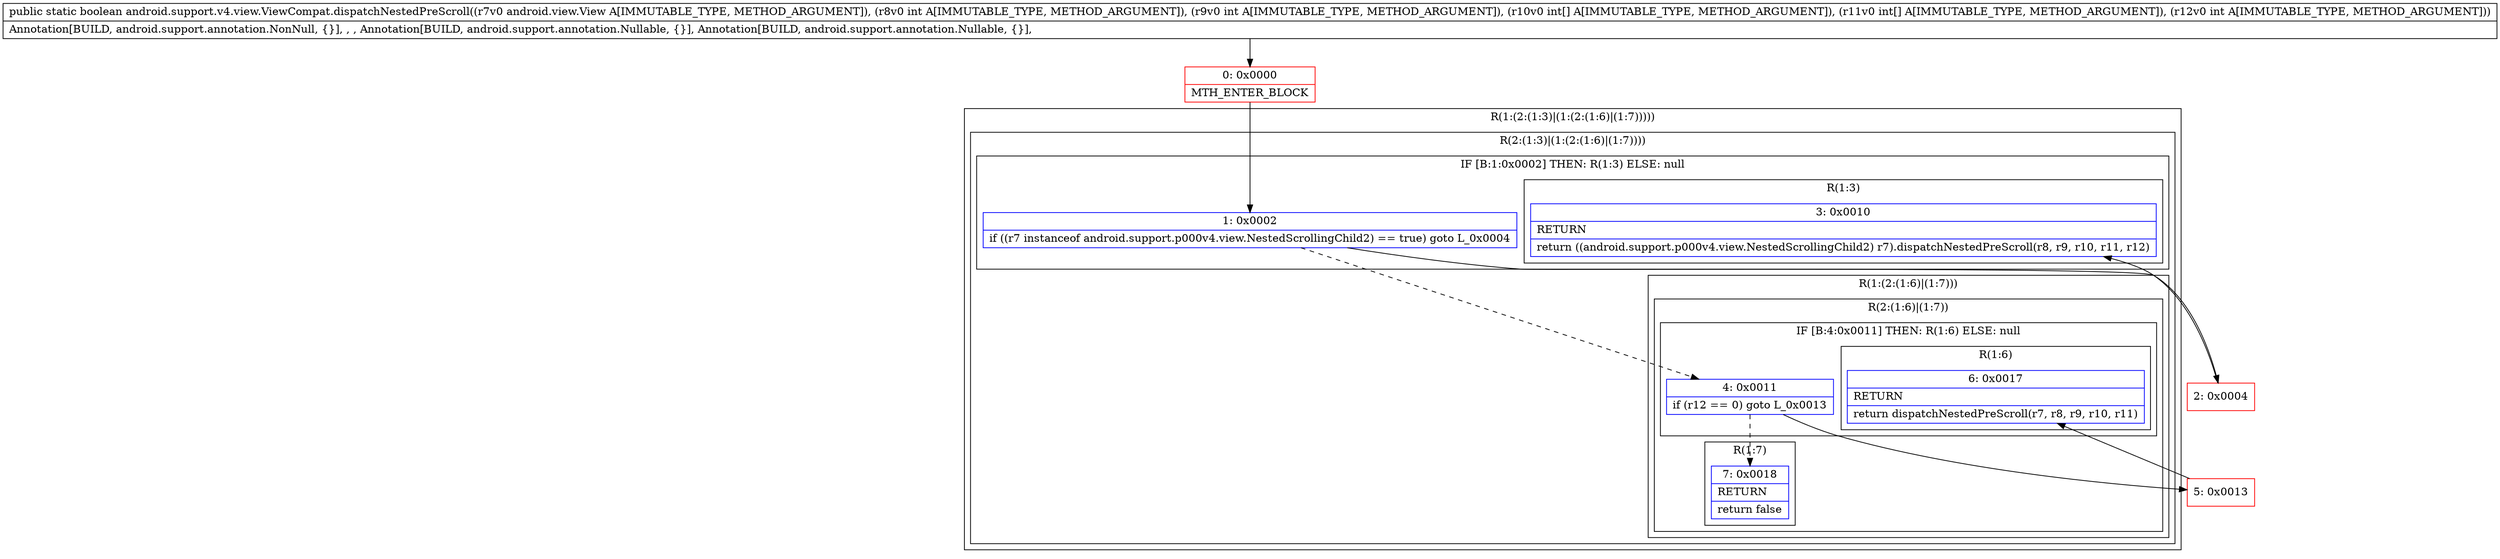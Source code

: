 digraph "CFG forandroid.support.v4.view.ViewCompat.dispatchNestedPreScroll(Landroid\/view\/View;II[I[II)Z" {
subgraph cluster_Region_749585920 {
label = "R(1:(2:(1:3)|(1:(2:(1:6)|(1:7)))))";
node [shape=record,color=blue];
subgraph cluster_Region_1215115691 {
label = "R(2:(1:3)|(1:(2:(1:6)|(1:7))))";
node [shape=record,color=blue];
subgraph cluster_IfRegion_466576395 {
label = "IF [B:1:0x0002] THEN: R(1:3) ELSE: null";
node [shape=record,color=blue];
Node_1 [shape=record,label="{1\:\ 0x0002|if ((r7 instanceof android.support.p000v4.view.NestedScrollingChild2) == true) goto L_0x0004\l}"];
subgraph cluster_Region_140857265 {
label = "R(1:3)";
node [shape=record,color=blue];
Node_3 [shape=record,label="{3\:\ 0x0010|RETURN\l|return ((android.support.p000v4.view.NestedScrollingChild2) r7).dispatchNestedPreScroll(r8, r9, r10, r11, r12)\l}"];
}
}
subgraph cluster_Region_1253709179 {
label = "R(1:(2:(1:6)|(1:7)))";
node [shape=record,color=blue];
subgraph cluster_Region_1803261422 {
label = "R(2:(1:6)|(1:7))";
node [shape=record,color=blue];
subgraph cluster_IfRegion_200559542 {
label = "IF [B:4:0x0011] THEN: R(1:6) ELSE: null";
node [shape=record,color=blue];
Node_4 [shape=record,label="{4\:\ 0x0011|if (r12 == 0) goto L_0x0013\l}"];
subgraph cluster_Region_701404606 {
label = "R(1:6)";
node [shape=record,color=blue];
Node_6 [shape=record,label="{6\:\ 0x0017|RETURN\l|return dispatchNestedPreScroll(r7, r8, r9, r10, r11)\l}"];
}
}
subgraph cluster_Region_860179505 {
label = "R(1:7)";
node [shape=record,color=blue];
Node_7 [shape=record,label="{7\:\ 0x0018|RETURN\l|return false\l}"];
}
}
}
}
}
Node_0 [shape=record,color=red,label="{0\:\ 0x0000|MTH_ENTER_BLOCK\l}"];
Node_2 [shape=record,color=red,label="{2\:\ 0x0004}"];
Node_5 [shape=record,color=red,label="{5\:\ 0x0013}"];
MethodNode[shape=record,label="{public static boolean android.support.v4.view.ViewCompat.dispatchNestedPreScroll((r7v0 android.view.View A[IMMUTABLE_TYPE, METHOD_ARGUMENT]), (r8v0 int A[IMMUTABLE_TYPE, METHOD_ARGUMENT]), (r9v0 int A[IMMUTABLE_TYPE, METHOD_ARGUMENT]), (r10v0 int[] A[IMMUTABLE_TYPE, METHOD_ARGUMENT]), (r11v0 int[] A[IMMUTABLE_TYPE, METHOD_ARGUMENT]), (r12v0 int A[IMMUTABLE_TYPE, METHOD_ARGUMENT]))  | Annotation[BUILD, android.support.annotation.NonNull, \{\}], , , Annotation[BUILD, android.support.annotation.Nullable, \{\}], Annotation[BUILD, android.support.annotation.Nullable, \{\}], \l}"];
MethodNode -> Node_0;
Node_1 -> Node_2;
Node_1 -> Node_4[style=dashed];
Node_4 -> Node_5;
Node_4 -> Node_7[style=dashed];
Node_0 -> Node_1;
Node_2 -> Node_3;
Node_5 -> Node_6;
}

